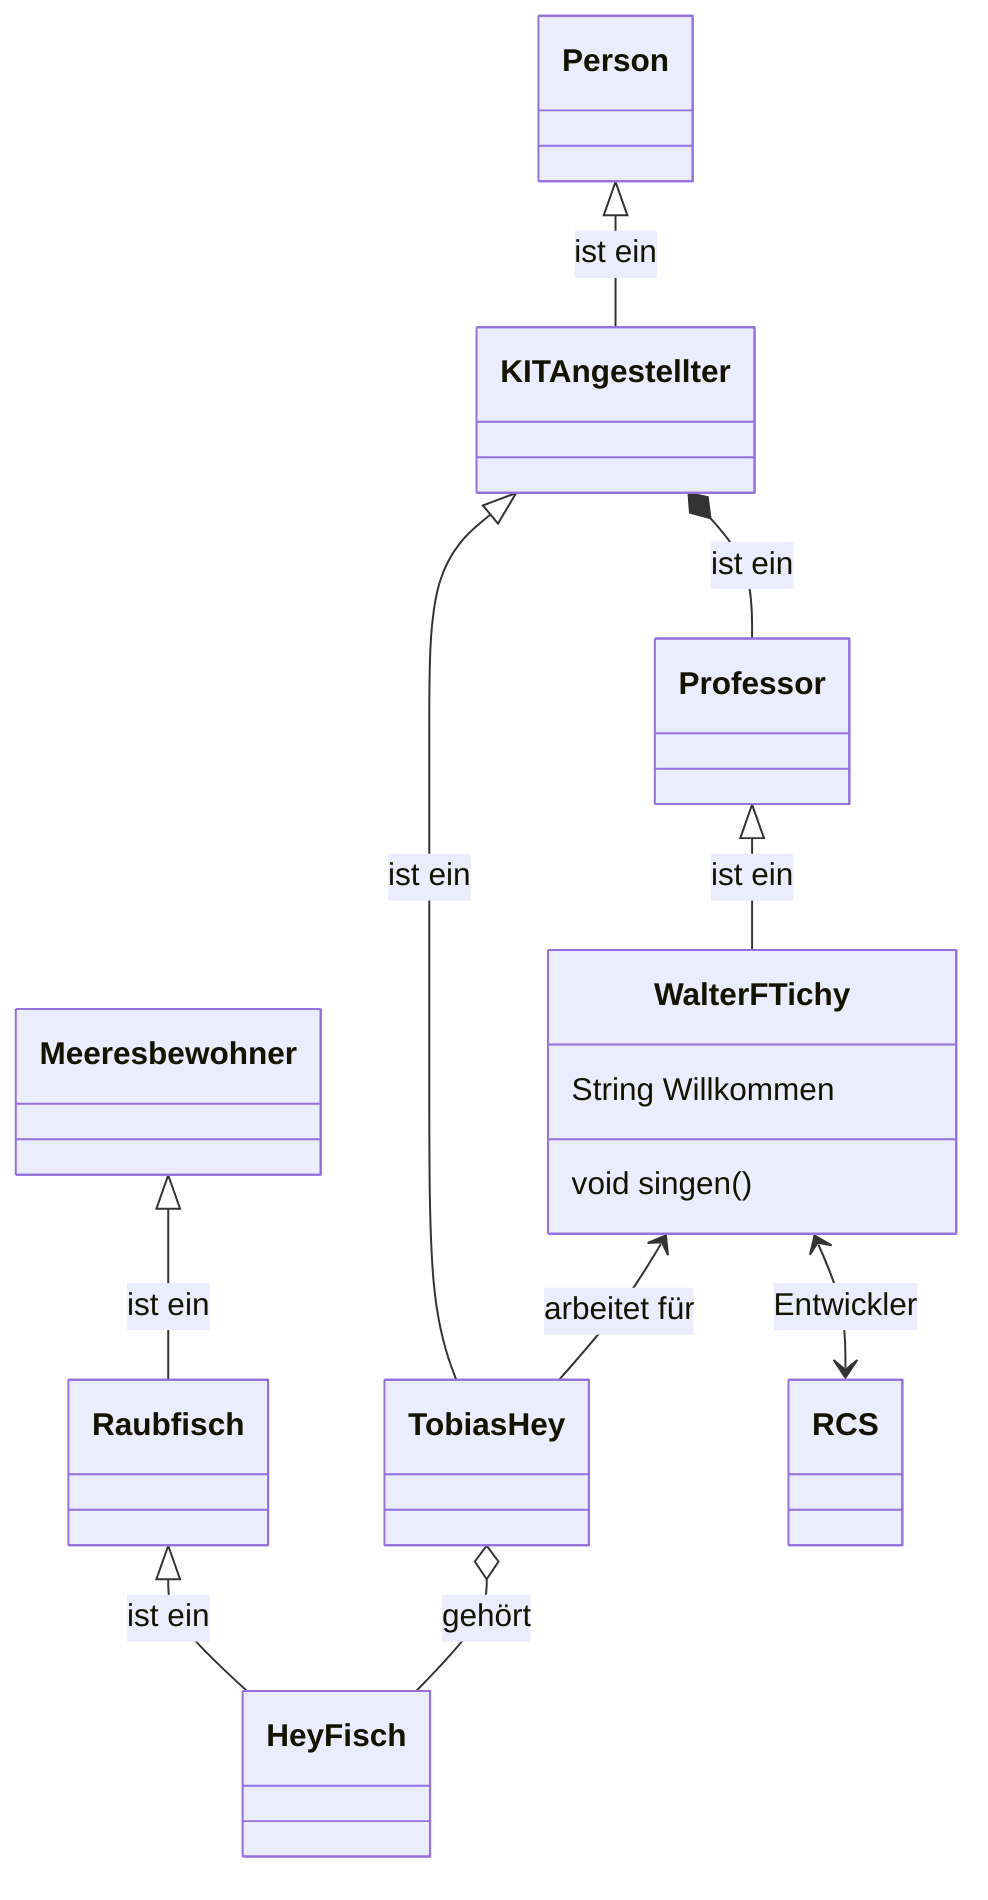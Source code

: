 classDiagram
    Meeresbewohner <|-- Raubfisch : ist ein
    Raubfisch <|-- HeyFisch : ist ein
    Person <|-- KITAngestellter : ist ein
    KITAngestellter <|-- TobiasHey : ist ein
    WalterFTichy <-- TobiasHey : arbeitet für
    Professor <|-- WalterFTichy : ist ein
    KITAngestellter *-- Professor : ist ein
    TobiasHey o-- HeyFisch : gehört
    WalterFTichy : void singen()
    WalterFTichy : String Willkommen
    WalterFTichy <--> RCS : Entwickler